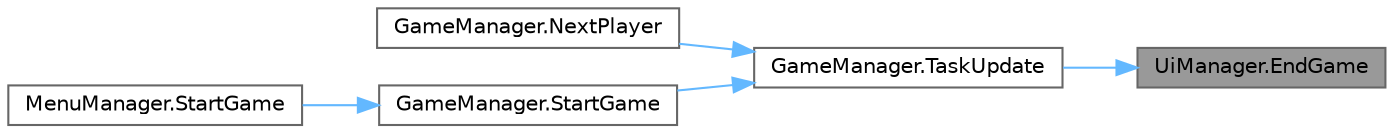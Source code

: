 digraph "UiManager.EndGame"
{
 // LATEX_PDF_SIZE
  bgcolor="transparent";
  edge [fontname=Helvetica,fontsize=10,labelfontname=Helvetica,labelfontsize=10];
  node [fontname=Helvetica,fontsize=10,shape=box,height=0.2,width=0.4];
  rankdir="RL";
  Node1 [id="Node000001",label="UiManager.EndGame",height=0.2,width=0.4,color="gray40", fillcolor="grey60", style="filled", fontcolor="black",tooltip=" "];
  Node1 -> Node2 [id="edge5_Node000001_Node000002",dir="back",color="steelblue1",style="solid",tooltip=" "];
  Node2 [id="Node000002",label="GameManager.TaskUpdate",height=0.2,width=0.4,color="grey40", fillcolor="white", style="filled",URL="$class_game_manager.html#a81a246712cfe24d3464cc12d9a601465",tooltip=" "];
  Node2 -> Node3 [id="edge6_Node000002_Node000003",dir="back",color="steelblue1",style="solid",tooltip=" "];
  Node3 [id="Node000003",label="GameManager.NextPlayer",height=0.2,width=0.4,color="grey40", fillcolor="white", style="filled",URL="$class_game_manager.html#a2853cb3e10060d3f2cd535ffe6c9dd43",tooltip=" "];
  Node2 -> Node4 [id="edge7_Node000002_Node000004",dir="back",color="steelblue1",style="solid",tooltip=" "];
  Node4 [id="Node000004",label="GameManager.StartGame",height=0.2,width=0.4,color="grey40", fillcolor="white", style="filled",URL="$class_game_manager.html#add166d1ab8af9409f2ce0ea2b695381d",tooltip=" "];
  Node4 -> Node5 [id="edge8_Node000004_Node000005",dir="back",color="steelblue1",style="solid",tooltip=" "];
  Node5 [id="Node000005",label="MenuManager.StartGame",height=0.2,width=0.4,color="grey40", fillcolor="white", style="filled",URL="$class_menu_manager.html#a01be7926bb271e098f4ef9202ced86d3",tooltip=" "];
}
